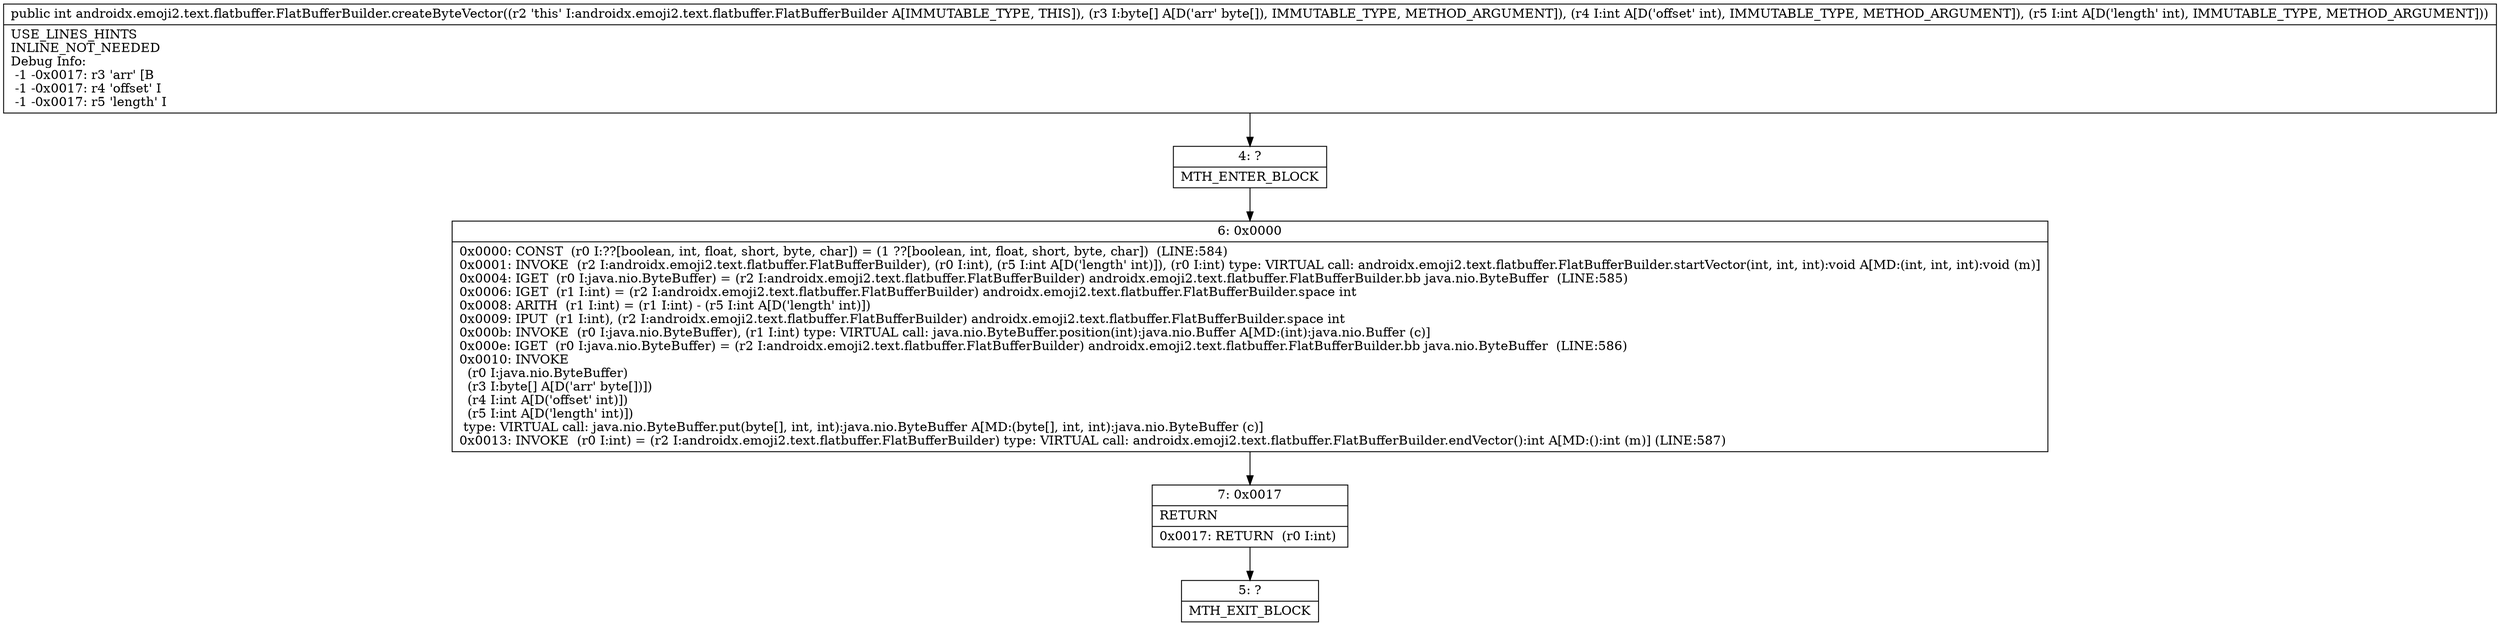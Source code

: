 digraph "CFG forandroidx.emoji2.text.flatbuffer.FlatBufferBuilder.createByteVector([BII)I" {
Node_4 [shape=record,label="{4\:\ ?|MTH_ENTER_BLOCK\l}"];
Node_6 [shape=record,label="{6\:\ 0x0000|0x0000: CONST  (r0 I:??[boolean, int, float, short, byte, char]) = (1 ??[boolean, int, float, short, byte, char])  (LINE:584)\l0x0001: INVOKE  (r2 I:androidx.emoji2.text.flatbuffer.FlatBufferBuilder), (r0 I:int), (r5 I:int A[D('length' int)]), (r0 I:int) type: VIRTUAL call: androidx.emoji2.text.flatbuffer.FlatBufferBuilder.startVector(int, int, int):void A[MD:(int, int, int):void (m)]\l0x0004: IGET  (r0 I:java.nio.ByteBuffer) = (r2 I:androidx.emoji2.text.flatbuffer.FlatBufferBuilder) androidx.emoji2.text.flatbuffer.FlatBufferBuilder.bb java.nio.ByteBuffer  (LINE:585)\l0x0006: IGET  (r1 I:int) = (r2 I:androidx.emoji2.text.flatbuffer.FlatBufferBuilder) androidx.emoji2.text.flatbuffer.FlatBufferBuilder.space int \l0x0008: ARITH  (r1 I:int) = (r1 I:int) \- (r5 I:int A[D('length' int)]) \l0x0009: IPUT  (r1 I:int), (r2 I:androidx.emoji2.text.flatbuffer.FlatBufferBuilder) androidx.emoji2.text.flatbuffer.FlatBufferBuilder.space int \l0x000b: INVOKE  (r0 I:java.nio.ByteBuffer), (r1 I:int) type: VIRTUAL call: java.nio.ByteBuffer.position(int):java.nio.Buffer A[MD:(int):java.nio.Buffer (c)]\l0x000e: IGET  (r0 I:java.nio.ByteBuffer) = (r2 I:androidx.emoji2.text.flatbuffer.FlatBufferBuilder) androidx.emoji2.text.flatbuffer.FlatBufferBuilder.bb java.nio.ByteBuffer  (LINE:586)\l0x0010: INVOKE  \l  (r0 I:java.nio.ByteBuffer)\l  (r3 I:byte[] A[D('arr' byte[])])\l  (r4 I:int A[D('offset' int)])\l  (r5 I:int A[D('length' int)])\l type: VIRTUAL call: java.nio.ByteBuffer.put(byte[], int, int):java.nio.ByteBuffer A[MD:(byte[], int, int):java.nio.ByteBuffer (c)]\l0x0013: INVOKE  (r0 I:int) = (r2 I:androidx.emoji2.text.flatbuffer.FlatBufferBuilder) type: VIRTUAL call: androidx.emoji2.text.flatbuffer.FlatBufferBuilder.endVector():int A[MD:():int (m)] (LINE:587)\l}"];
Node_7 [shape=record,label="{7\:\ 0x0017|RETURN\l|0x0017: RETURN  (r0 I:int) \l}"];
Node_5 [shape=record,label="{5\:\ ?|MTH_EXIT_BLOCK\l}"];
MethodNode[shape=record,label="{public int androidx.emoji2.text.flatbuffer.FlatBufferBuilder.createByteVector((r2 'this' I:androidx.emoji2.text.flatbuffer.FlatBufferBuilder A[IMMUTABLE_TYPE, THIS]), (r3 I:byte[] A[D('arr' byte[]), IMMUTABLE_TYPE, METHOD_ARGUMENT]), (r4 I:int A[D('offset' int), IMMUTABLE_TYPE, METHOD_ARGUMENT]), (r5 I:int A[D('length' int), IMMUTABLE_TYPE, METHOD_ARGUMENT]))  | USE_LINES_HINTS\lINLINE_NOT_NEEDED\lDebug Info:\l  \-1 \-0x0017: r3 'arr' [B\l  \-1 \-0x0017: r4 'offset' I\l  \-1 \-0x0017: r5 'length' I\l}"];
MethodNode -> Node_4;Node_4 -> Node_6;
Node_6 -> Node_7;
Node_7 -> Node_5;
}

